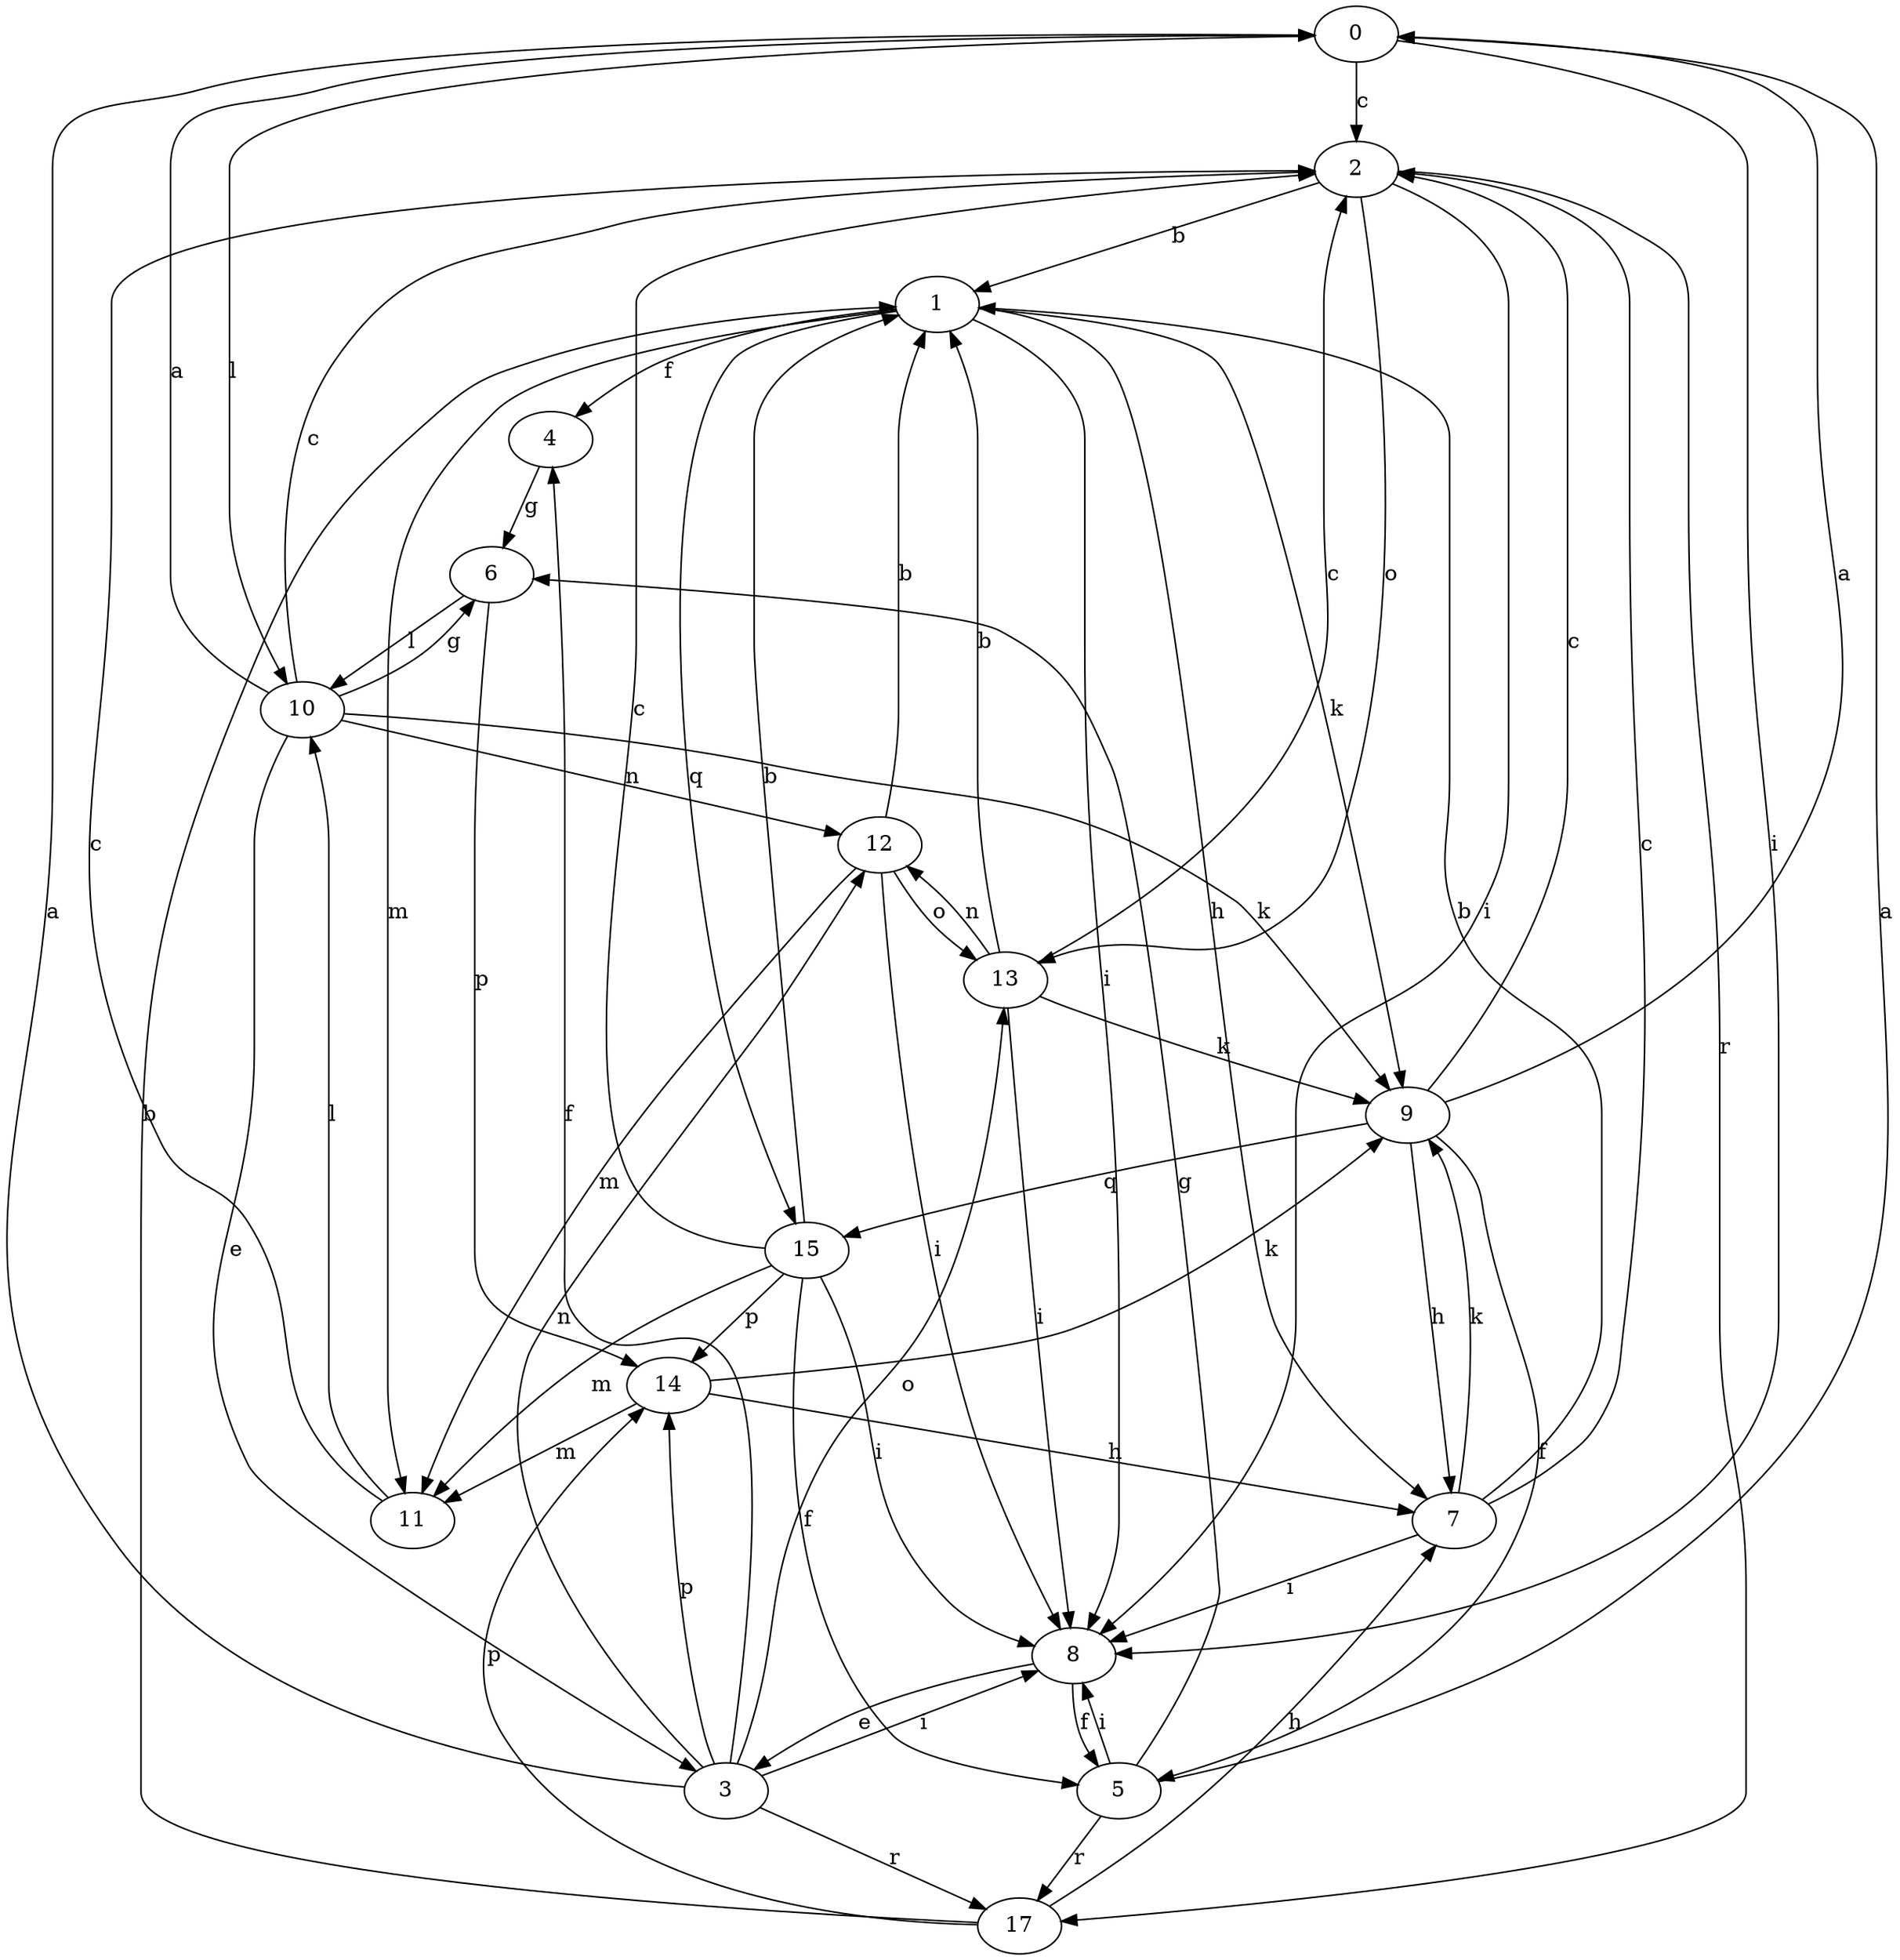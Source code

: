 strict digraph  {
0;
1;
2;
3;
4;
5;
6;
7;
8;
9;
10;
11;
12;
13;
14;
15;
17;
0 -> 2  [label=c];
0 -> 8  [label=i];
0 -> 10  [label=l];
1 -> 4  [label=f];
1 -> 7  [label=h];
1 -> 8  [label=i];
1 -> 9  [label=k];
1 -> 11  [label=m];
1 -> 15  [label=q];
2 -> 1  [label=b];
2 -> 8  [label=i];
2 -> 13  [label=o];
2 -> 17  [label=r];
3 -> 0  [label=a];
3 -> 4  [label=f];
3 -> 8  [label=i];
3 -> 12  [label=n];
3 -> 13  [label=o];
3 -> 14  [label=p];
3 -> 17  [label=r];
4 -> 6  [label=g];
5 -> 0  [label=a];
5 -> 6  [label=g];
5 -> 8  [label=i];
5 -> 17  [label=r];
6 -> 10  [label=l];
6 -> 14  [label=p];
7 -> 1  [label=b];
7 -> 2  [label=c];
7 -> 8  [label=i];
7 -> 9  [label=k];
8 -> 3  [label=e];
8 -> 5  [label=f];
9 -> 0  [label=a];
9 -> 2  [label=c];
9 -> 5  [label=f];
9 -> 7  [label=h];
9 -> 15  [label=q];
10 -> 0  [label=a];
10 -> 2  [label=c];
10 -> 3  [label=e];
10 -> 6  [label=g];
10 -> 9  [label=k];
10 -> 12  [label=n];
11 -> 2  [label=c];
11 -> 10  [label=l];
12 -> 1  [label=b];
12 -> 8  [label=i];
12 -> 11  [label=m];
12 -> 13  [label=o];
13 -> 1  [label=b];
13 -> 2  [label=c];
13 -> 8  [label=i];
13 -> 9  [label=k];
13 -> 12  [label=n];
14 -> 7  [label=h];
14 -> 9  [label=k];
14 -> 11  [label=m];
15 -> 1  [label=b];
15 -> 2  [label=c];
15 -> 5  [label=f];
15 -> 8  [label=i];
15 -> 11  [label=m];
15 -> 14  [label=p];
17 -> 1  [label=b];
17 -> 7  [label=h];
17 -> 14  [label=p];
}
